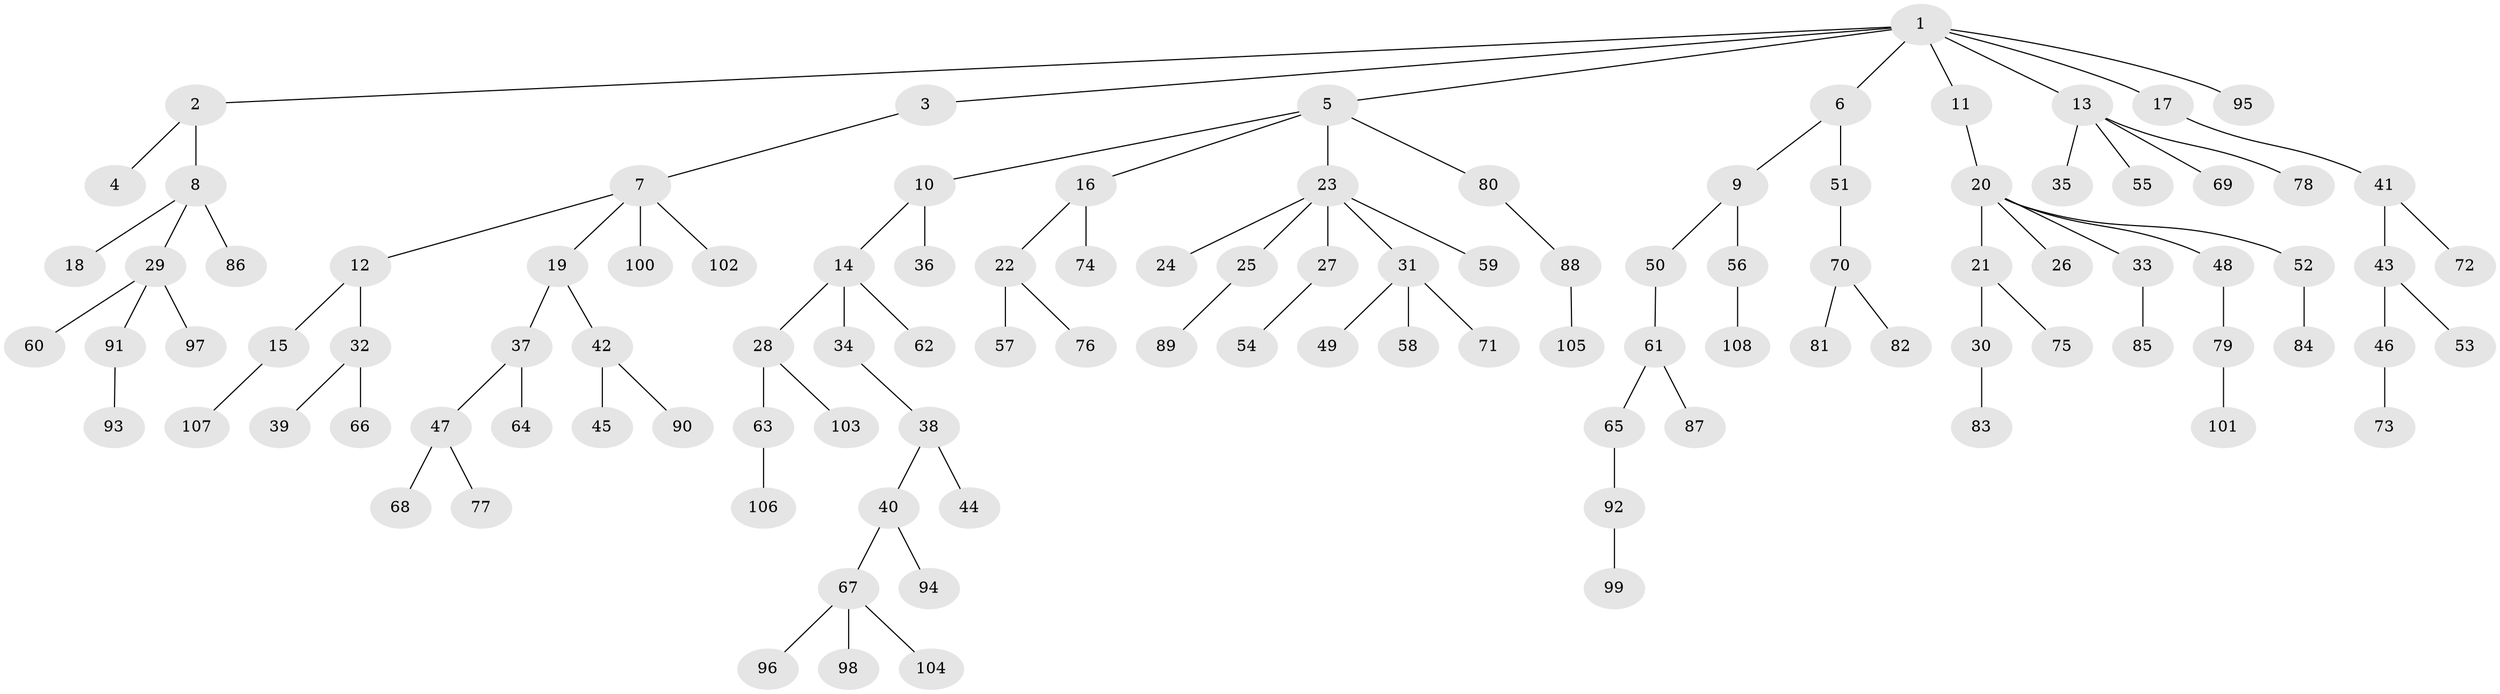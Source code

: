 // coarse degree distribution, {11: 0.013333333333333334, 5: 0.04, 1: 0.6, 3: 0.09333333333333334, 2: 0.17333333333333334, 6: 0.013333333333333334, 4: 0.05333333333333334, 8: 0.013333333333333334}
// Generated by graph-tools (version 1.1) at 2025/24/03/03/25 07:24:05]
// undirected, 108 vertices, 107 edges
graph export_dot {
graph [start="1"]
  node [color=gray90,style=filled];
  1;
  2;
  3;
  4;
  5;
  6;
  7;
  8;
  9;
  10;
  11;
  12;
  13;
  14;
  15;
  16;
  17;
  18;
  19;
  20;
  21;
  22;
  23;
  24;
  25;
  26;
  27;
  28;
  29;
  30;
  31;
  32;
  33;
  34;
  35;
  36;
  37;
  38;
  39;
  40;
  41;
  42;
  43;
  44;
  45;
  46;
  47;
  48;
  49;
  50;
  51;
  52;
  53;
  54;
  55;
  56;
  57;
  58;
  59;
  60;
  61;
  62;
  63;
  64;
  65;
  66;
  67;
  68;
  69;
  70;
  71;
  72;
  73;
  74;
  75;
  76;
  77;
  78;
  79;
  80;
  81;
  82;
  83;
  84;
  85;
  86;
  87;
  88;
  89;
  90;
  91;
  92;
  93;
  94;
  95;
  96;
  97;
  98;
  99;
  100;
  101;
  102;
  103;
  104;
  105;
  106;
  107;
  108;
  1 -- 2;
  1 -- 3;
  1 -- 5;
  1 -- 6;
  1 -- 11;
  1 -- 13;
  1 -- 17;
  1 -- 95;
  2 -- 4;
  2 -- 8;
  3 -- 7;
  5 -- 10;
  5 -- 16;
  5 -- 23;
  5 -- 80;
  6 -- 9;
  6 -- 51;
  7 -- 12;
  7 -- 19;
  7 -- 100;
  7 -- 102;
  8 -- 18;
  8 -- 29;
  8 -- 86;
  9 -- 50;
  9 -- 56;
  10 -- 14;
  10 -- 36;
  11 -- 20;
  12 -- 15;
  12 -- 32;
  13 -- 35;
  13 -- 55;
  13 -- 69;
  13 -- 78;
  14 -- 28;
  14 -- 34;
  14 -- 62;
  15 -- 107;
  16 -- 22;
  16 -- 74;
  17 -- 41;
  19 -- 37;
  19 -- 42;
  20 -- 21;
  20 -- 26;
  20 -- 33;
  20 -- 48;
  20 -- 52;
  21 -- 30;
  21 -- 75;
  22 -- 57;
  22 -- 76;
  23 -- 24;
  23 -- 25;
  23 -- 27;
  23 -- 31;
  23 -- 59;
  25 -- 89;
  27 -- 54;
  28 -- 63;
  28 -- 103;
  29 -- 60;
  29 -- 91;
  29 -- 97;
  30 -- 83;
  31 -- 49;
  31 -- 58;
  31 -- 71;
  32 -- 39;
  32 -- 66;
  33 -- 85;
  34 -- 38;
  37 -- 47;
  37 -- 64;
  38 -- 40;
  38 -- 44;
  40 -- 67;
  40 -- 94;
  41 -- 43;
  41 -- 72;
  42 -- 45;
  42 -- 90;
  43 -- 46;
  43 -- 53;
  46 -- 73;
  47 -- 68;
  47 -- 77;
  48 -- 79;
  50 -- 61;
  51 -- 70;
  52 -- 84;
  56 -- 108;
  61 -- 65;
  61 -- 87;
  63 -- 106;
  65 -- 92;
  67 -- 96;
  67 -- 98;
  67 -- 104;
  70 -- 81;
  70 -- 82;
  79 -- 101;
  80 -- 88;
  88 -- 105;
  91 -- 93;
  92 -- 99;
}
